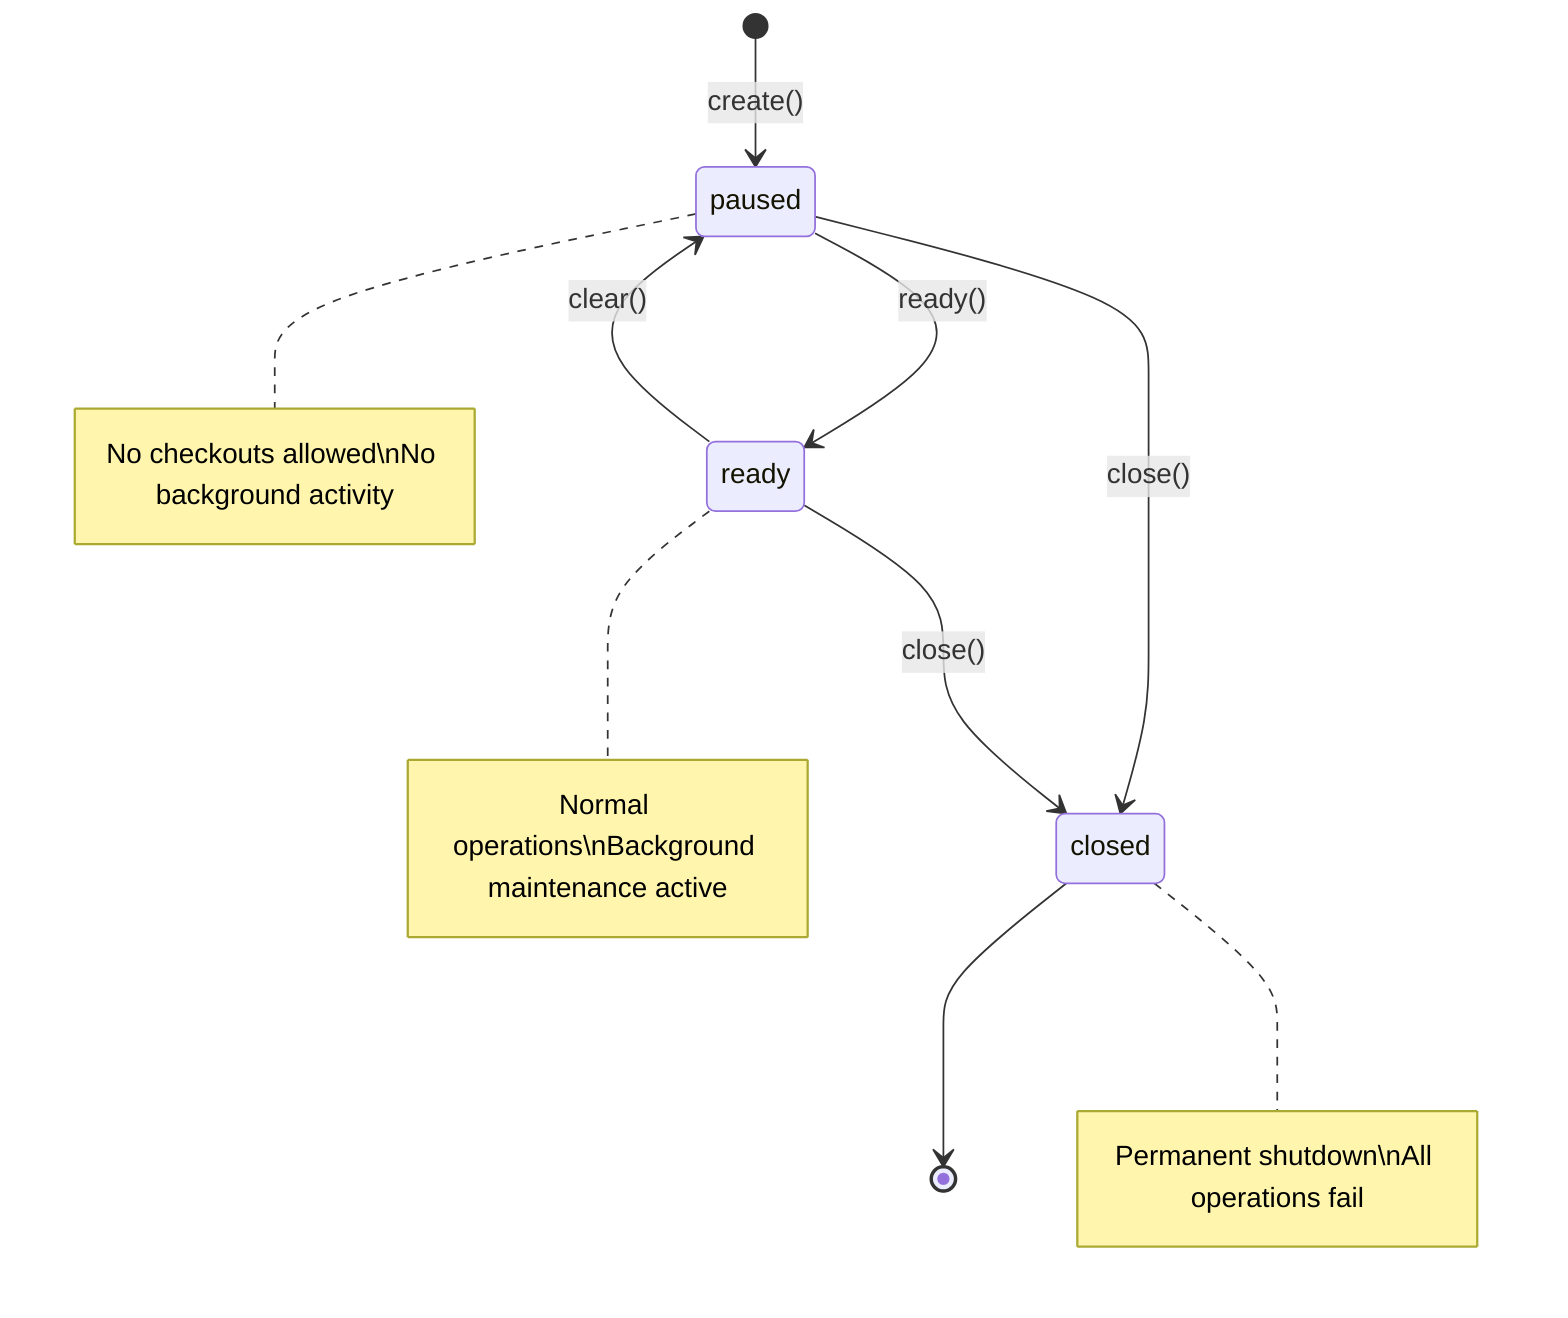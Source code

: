 stateDiagram-v2
    [*] --> paused : create()
    
    paused --> ready : ready()
    paused --> closed : close()
    
    ready --> paused : clear()
    ready --> closed : close()
    
    closed --> [*]
    
    note right of paused : No checkouts allowed\nNo background activity
    note right of ready : Normal operations\nBackground maintenance active
    note right of closed : Permanent shutdown\nAll operations fail